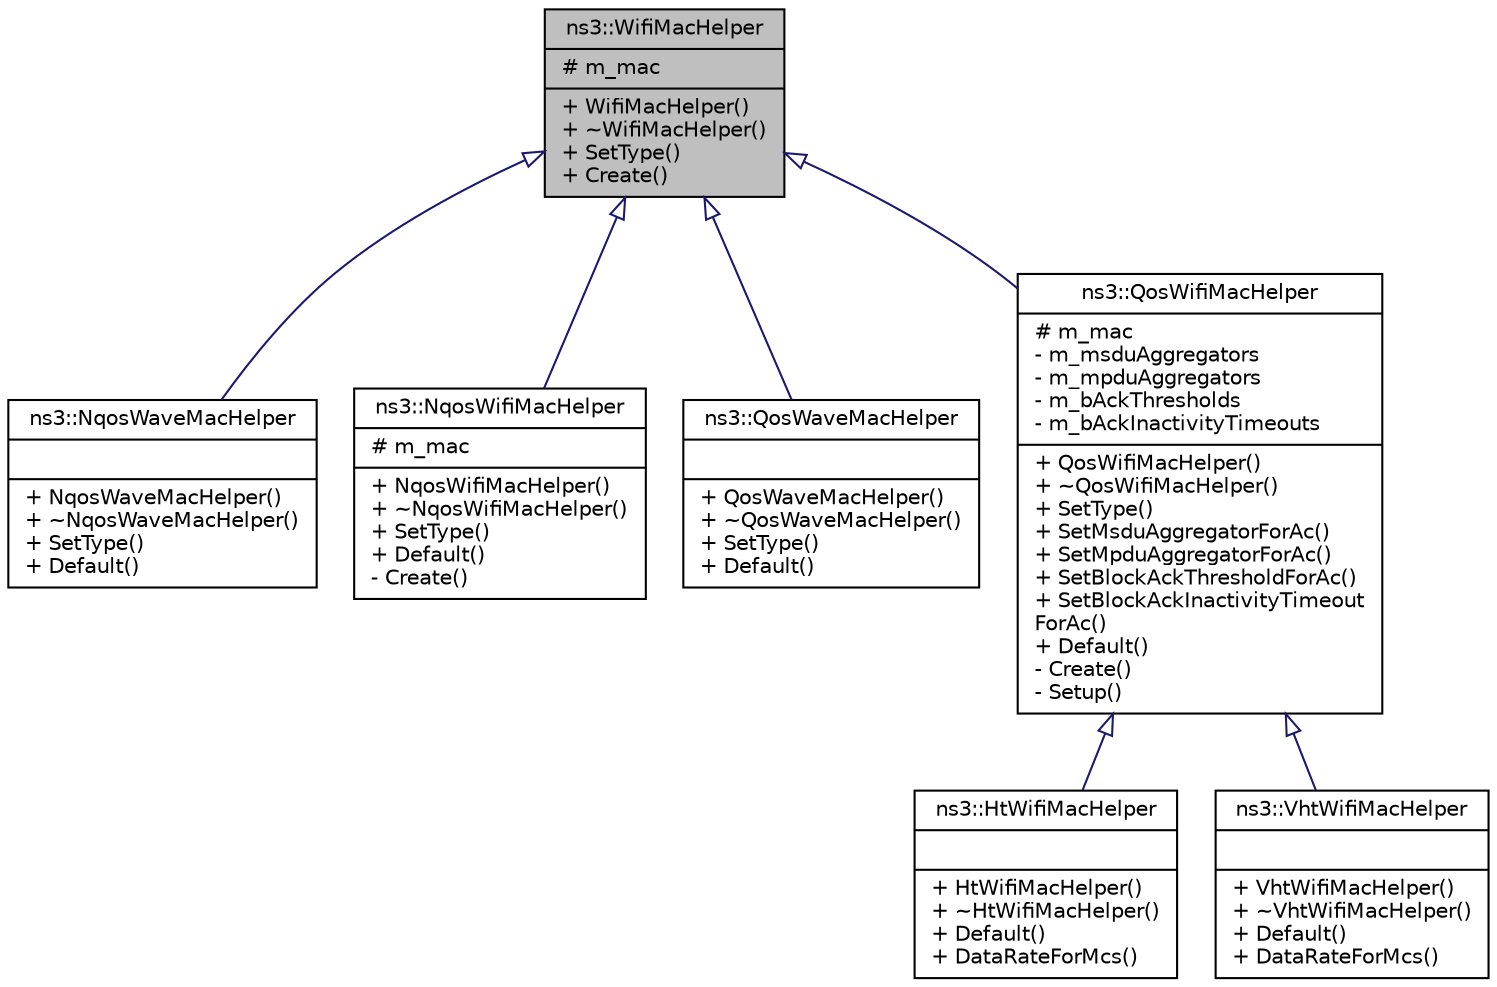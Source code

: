 digraph "ns3::WifiMacHelper"
{
  edge [fontname="Helvetica",fontsize="10",labelfontname="Helvetica",labelfontsize="10"];
  node [fontname="Helvetica",fontsize="10",shape=record];
  Node1 [label="{ns3::WifiMacHelper\n|# m_mac\l|+ WifiMacHelper()\l+ ~WifiMacHelper()\l+ SetType()\l+ Create()\l}",height=0.2,width=0.4,color="black", fillcolor="grey75", style="filled", fontcolor="black"];
  Node1 -> Node2 [dir="back",color="midnightblue",fontsize="10",style="solid",arrowtail="onormal"];
  Node2 [label="{ns3::NqosWaveMacHelper\n||+ NqosWaveMacHelper()\l+ ~NqosWaveMacHelper()\l+ SetType()\l+ Default()\l}",height=0.2,width=0.4,color="black", fillcolor="white", style="filled",URL="$d1/de0/classns3_1_1NqosWaveMacHelper.html",tooltip="Nqos Wave Mac Helper class. "];
  Node1 -> Node3 [dir="back",color="midnightblue",fontsize="10",style="solid",arrowtail="onormal"];
  Node3 [label="{ns3::NqosWifiMacHelper\n|# m_mac\l|+ NqosWifiMacHelper()\l+ ~NqosWifiMacHelper()\l+ SetType()\l+ Default()\l- Create()\l}",height=0.2,width=0.4,color="black", fillcolor="white", style="filled",URL="$df/d07/classns3_1_1NqosWifiMacHelper.html",tooltip="create non QoS-enabled MAC layers for a ns3::WifiNetDevice. "];
  Node1 -> Node4 [dir="back",color="midnightblue",fontsize="10",style="solid",arrowtail="onormal"];
  Node4 [label="{ns3::QosWaveMacHelper\n||+ QosWaveMacHelper()\l+ ~QosWaveMacHelper()\l+ SetType()\l+ Default()\l}",height=0.2,width=0.4,color="black", fillcolor="white", style="filled",URL="$d3/d4c/classns3_1_1QosWaveMacHelper.html",tooltip="Qos Wave Mac Helper class. "];
  Node1 -> Node5 [dir="back",color="midnightblue",fontsize="10",style="solid",arrowtail="onormal"];
  Node5 [label="{ns3::QosWifiMacHelper\n|# m_mac\l- m_msduAggregators\l- m_mpduAggregators\l- m_bAckThresholds\l- m_bAckInactivityTimeouts\l|+ QosWifiMacHelper()\l+ ~QosWifiMacHelper()\l+ SetType()\l+ SetMsduAggregatorForAc()\l+ SetMpduAggregatorForAc()\l+ SetBlockAckThresholdForAc()\l+ SetBlockAckInactivityTimeout\lForAc()\l+ Default()\l- Create()\l- Setup()\l}",height=0.2,width=0.4,color="black", fillcolor="white", style="filled",URL="$de/d2d/classns3_1_1QosWifiMacHelper.html",tooltip="create QoS-enabled MAC layers for a ns3::WifiNetDevice. "];
  Node5 -> Node6 [dir="back",color="midnightblue",fontsize="10",style="solid",arrowtail="onormal"];
  Node6 [label="{ns3::HtWifiMacHelper\n||+ HtWifiMacHelper()\l+ ~HtWifiMacHelper()\l+ Default()\l+ DataRateForMcs()\l}",height=0.2,width=0.4,color="black", fillcolor="white", style="filled",URL="$d7/da4/classns3_1_1HtWifiMacHelper.html",tooltip="create HT-enabled MAC layers for a ns3::WifiNetDevice. "];
  Node5 -> Node7 [dir="back",color="midnightblue",fontsize="10",style="solid",arrowtail="onormal"];
  Node7 [label="{ns3::VhtWifiMacHelper\n||+ VhtWifiMacHelper()\l+ ~VhtWifiMacHelper()\l+ Default()\l+ DataRateForMcs()\l}",height=0.2,width=0.4,color="black", fillcolor="white", style="filled",URL="$d9/d97/classns3_1_1VhtWifiMacHelper.html",tooltip="create VHT-enabled MAC layers for a ns3::WifiNetDevice. "];
}
